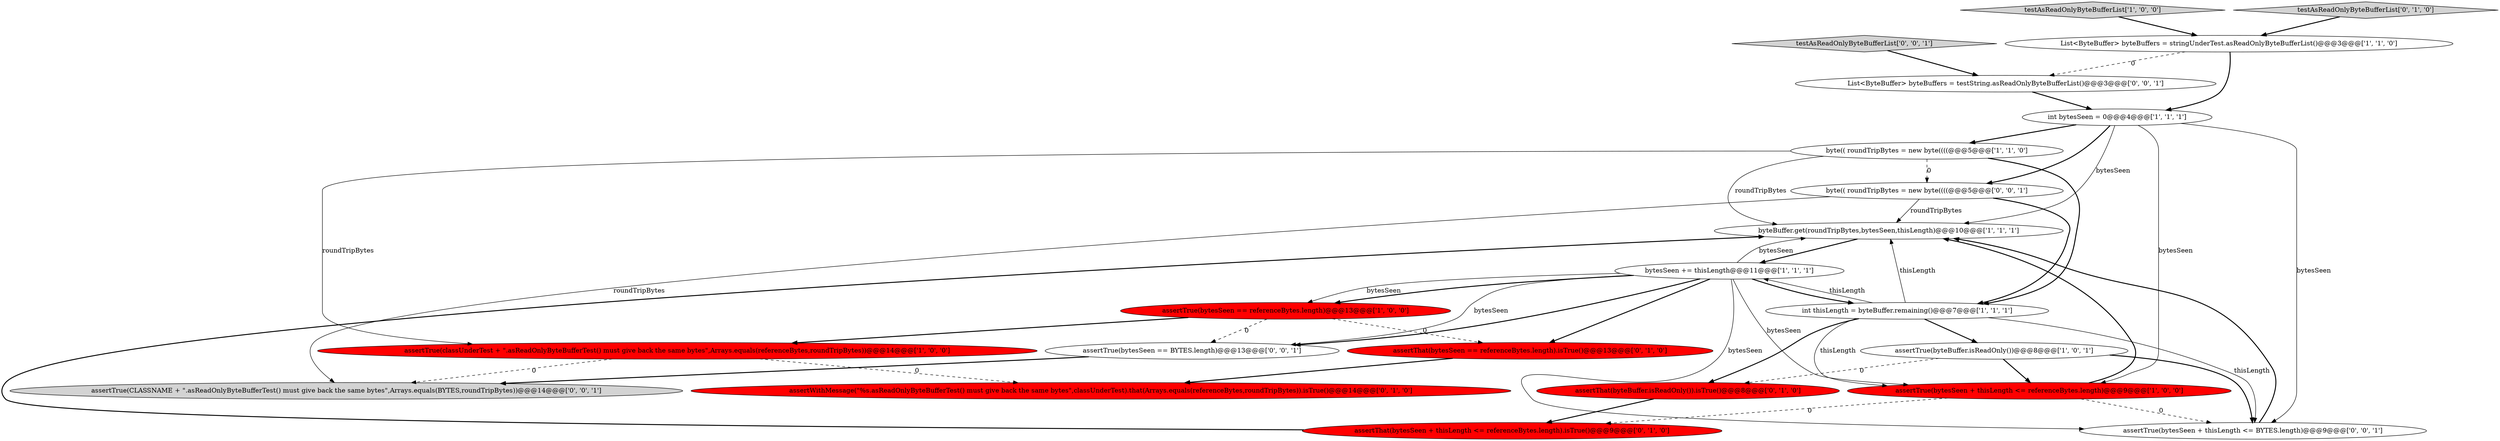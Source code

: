 digraph {
16 [style = filled, label = "assertTrue(bytesSeen == BYTES.length)@@@13@@@['0', '0', '1']", fillcolor = white, shape = ellipse image = "AAA0AAABBB3BBB"];
21 [style = filled, label = "testAsReadOnlyByteBufferList['0', '0', '1']", fillcolor = lightgray, shape = diamond image = "AAA0AAABBB3BBB"];
7 [style = filled, label = "testAsReadOnlyByteBufferList['1', '0', '0']", fillcolor = lightgray, shape = diamond image = "AAA0AAABBB1BBB"];
11 [style = filled, label = "assertThat(bytesSeen + thisLength <= referenceBytes.length).isTrue()@@@9@@@['0', '1', '0']", fillcolor = red, shape = ellipse image = "AAA1AAABBB2BBB"];
13 [style = filled, label = "assertThat(byteBuffer.isReadOnly()).isTrue()@@@8@@@['0', '1', '0']", fillcolor = red, shape = ellipse image = "AAA1AAABBB2BBB"];
20 [style = filled, label = "assertTrue(bytesSeen + thisLength <= BYTES.length)@@@9@@@['0', '0', '1']", fillcolor = white, shape = ellipse image = "AAA0AAABBB3BBB"];
4 [style = filled, label = "assertTrue(bytesSeen == referenceBytes.length)@@@13@@@['1', '0', '0']", fillcolor = red, shape = ellipse image = "AAA1AAABBB1BBB"];
18 [style = filled, label = "List<ByteBuffer> byteBuffers = testString.asReadOnlyByteBufferList()@@@3@@@['0', '0', '1']", fillcolor = white, shape = ellipse image = "AAA0AAABBB3BBB"];
17 [style = filled, label = "assertTrue(CLASSNAME + \".asReadOnlyByteBufferTest() must give back the same bytes\",Arrays.equals(BYTES,roundTripBytes))@@@14@@@['0', '0', '1']", fillcolor = lightgray, shape = ellipse image = "AAA0AAABBB3BBB"];
15 [style = filled, label = "assertThat(bytesSeen == referenceBytes.length).isTrue()@@@13@@@['0', '1', '0']", fillcolor = red, shape = ellipse image = "AAA1AAABBB2BBB"];
6 [style = filled, label = "assertTrue(bytesSeen + thisLength <= referenceBytes.length)@@@9@@@['1', '0', '0']", fillcolor = red, shape = ellipse image = "AAA1AAABBB1BBB"];
0 [style = filled, label = "int bytesSeen = 0@@@4@@@['1', '1', '1']", fillcolor = white, shape = ellipse image = "AAA0AAABBB1BBB"];
19 [style = filled, label = "byte(( roundTripBytes = new byte((((@@@5@@@['0', '0', '1']", fillcolor = white, shape = ellipse image = "AAA0AAABBB3BBB"];
2 [style = filled, label = "List<ByteBuffer> byteBuffers = stringUnderTest.asReadOnlyByteBufferList()@@@3@@@['1', '1', '0']", fillcolor = white, shape = ellipse image = "AAA0AAABBB1BBB"];
12 [style = filled, label = "testAsReadOnlyByteBufferList['0', '1', '0']", fillcolor = lightgray, shape = diamond image = "AAA0AAABBB2BBB"];
8 [style = filled, label = "assertTrue(byteBuffer.isReadOnly())@@@8@@@['1', '0', '1']", fillcolor = white, shape = ellipse image = "AAA0AAABBB1BBB"];
10 [style = filled, label = "byteBuffer.get(roundTripBytes,bytesSeen,thisLength)@@@10@@@['1', '1', '1']", fillcolor = white, shape = ellipse image = "AAA0AAABBB1BBB"];
1 [style = filled, label = "byte(( roundTripBytes = new byte((((@@@5@@@['1', '1', '0']", fillcolor = white, shape = ellipse image = "AAA0AAABBB1BBB"];
3 [style = filled, label = "bytesSeen += thisLength@@@11@@@['1', '1', '1']", fillcolor = white, shape = ellipse image = "AAA0AAABBB1BBB"];
5 [style = filled, label = "int thisLength = byteBuffer.remaining()@@@7@@@['1', '1', '1']", fillcolor = white, shape = ellipse image = "AAA0AAABBB1BBB"];
14 [style = filled, label = "assertWithMessage(\"%s.asReadOnlyByteBufferTest() must give back the same bytes\",classUnderTest).that(Arrays.equals(referenceBytes,roundTripBytes)).isTrue()@@@14@@@['0', '1', '0']", fillcolor = red, shape = ellipse image = "AAA1AAABBB2BBB"];
9 [style = filled, label = "assertTrue(classUnderTest + \".asReadOnlyByteBufferTest() must give back the same bytes\",Arrays.equals(referenceBytes,roundTripBytes))@@@14@@@['1', '0', '0']", fillcolor = red, shape = ellipse image = "AAA1AAABBB1BBB"];
1->5 [style = bold, label=""];
4->9 [style = bold, label=""];
5->8 [style = bold, label=""];
19->10 [style = solid, label="roundTripBytes"];
4->16 [style = dashed, label="0"];
15->14 [style = bold, label=""];
6->20 [style = dashed, label="0"];
0->19 [style = bold, label=""];
5->3 [style = solid, label="thisLength"];
3->16 [style = solid, label="bytesSeen"];
5->6 [style = solid, label="thisLength"];
5->10 [style = solid, label="thisLength"];
6->11 [style = dashed, label="0"];
1->19 [style = dashed, label="0"];
3->20 [style = solid, label="bytesSeen"];
10->3 [style = bold, label=""];
8->6 [style = bold, label=""];
3->15 [style = bold, label=""];
16->17 [style = bold, label=""];
3->16 [style = bold, label=""];
1->10 [style = solid, label="roundTripBytes"];
3->6 [style = solid, label="bytesSeen"];
3->4 [style = bold, label=""];
13->11 [style = bold, label=""];
0->6 [style = solid, label="bytesSeen"];
21->18 [style = bold, label=""];
8->13 [style = dashed, label="0"];
20->10 [style = bold, label=""];
19->17 [style = solid, label="roundTripBytes"];
19->5 [style = bold, label=""];
12->2 [style = bold, label=""];
3->5 [style = bold, label=""];
2->0 [style = bold, label=""];
0->20 [style = solid, label="bytesSeen"];
8->20 [style = bold, label=""];
9->14 [style = dashed, label="0"];
11->10 [style = bold, label=""];
7->2 [style = bold, label=""];
0->1 [style = bold, label=""];
4->15 [style = dashed, label="0"];
6->10 [style = bold, label=""];
5->13 [style = bold, label=""];
9->17 [style = dashed, label="0"];
3->10 [style = solid, label="bytesSeen"];
1->9 [style = solid, label="roundTripBytes"];
2->18 [style = dashed, label="0"];
3->4 [style = solid, label="bytesSeen"];
0->10 [style = solid, label="bytesSeen"];
5->20 [style = solid, label="thisLength"];
18->0 [style = bold, label=""];
}

